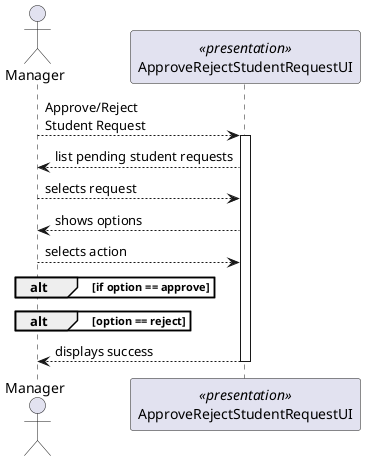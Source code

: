@startuml
'http://plantuml.com/skinparam.html
skinparam handwritten false
skinparam packageStyle rect
skinparam defaultFontName FG Virgil
skinparam shadowing false

actor Manager as Actor
participant ApproveRejectStudentRequestUI as UI <<presentation>>

Actor --> UI: Approve/Reject \nStudent Request
activate UI


        UI-->Actor: list pending student requests

        Actor --> UI : selects request
        UI --> Actor : shows options
        Actor --> UI : selects action

        alt if option == approve


                end

        alt option == reject

        end
        UI --> Actor : displays success


deactivate UI
@enduml